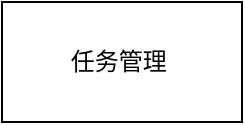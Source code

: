 <mxfile version="14.9.4" type="github">
  <diagram id="nhaj69dvkWfEx2KvqwuN" name="Page-1">
    <mxGraphModel dx="946" dy="614" grid="1" gridSize="10" guides="1" tooltips="1" connect="1" arrows="1" fold="1" page="1" pageScale="1" pageWidth="827" pageHeight="1169" math="0" shadow="0">
      <root>
        <mxCell id="0" />
        <mxCell id="1" parent="0" />
        <mxCell id="cXqhlmzcWgP-Lpa8VT0k-1" value="任务管理&amp;nbsp;" style="rounded=0;whiteSpace=wrap;html=1;" vertex="1" parent="1">
          <mxGeometry x="80" y="90" width="120" height="60" as="geometry" />
        </mxCell>
      </root>
    </mxGraphModel>
  </diagram>
</mxfile>
